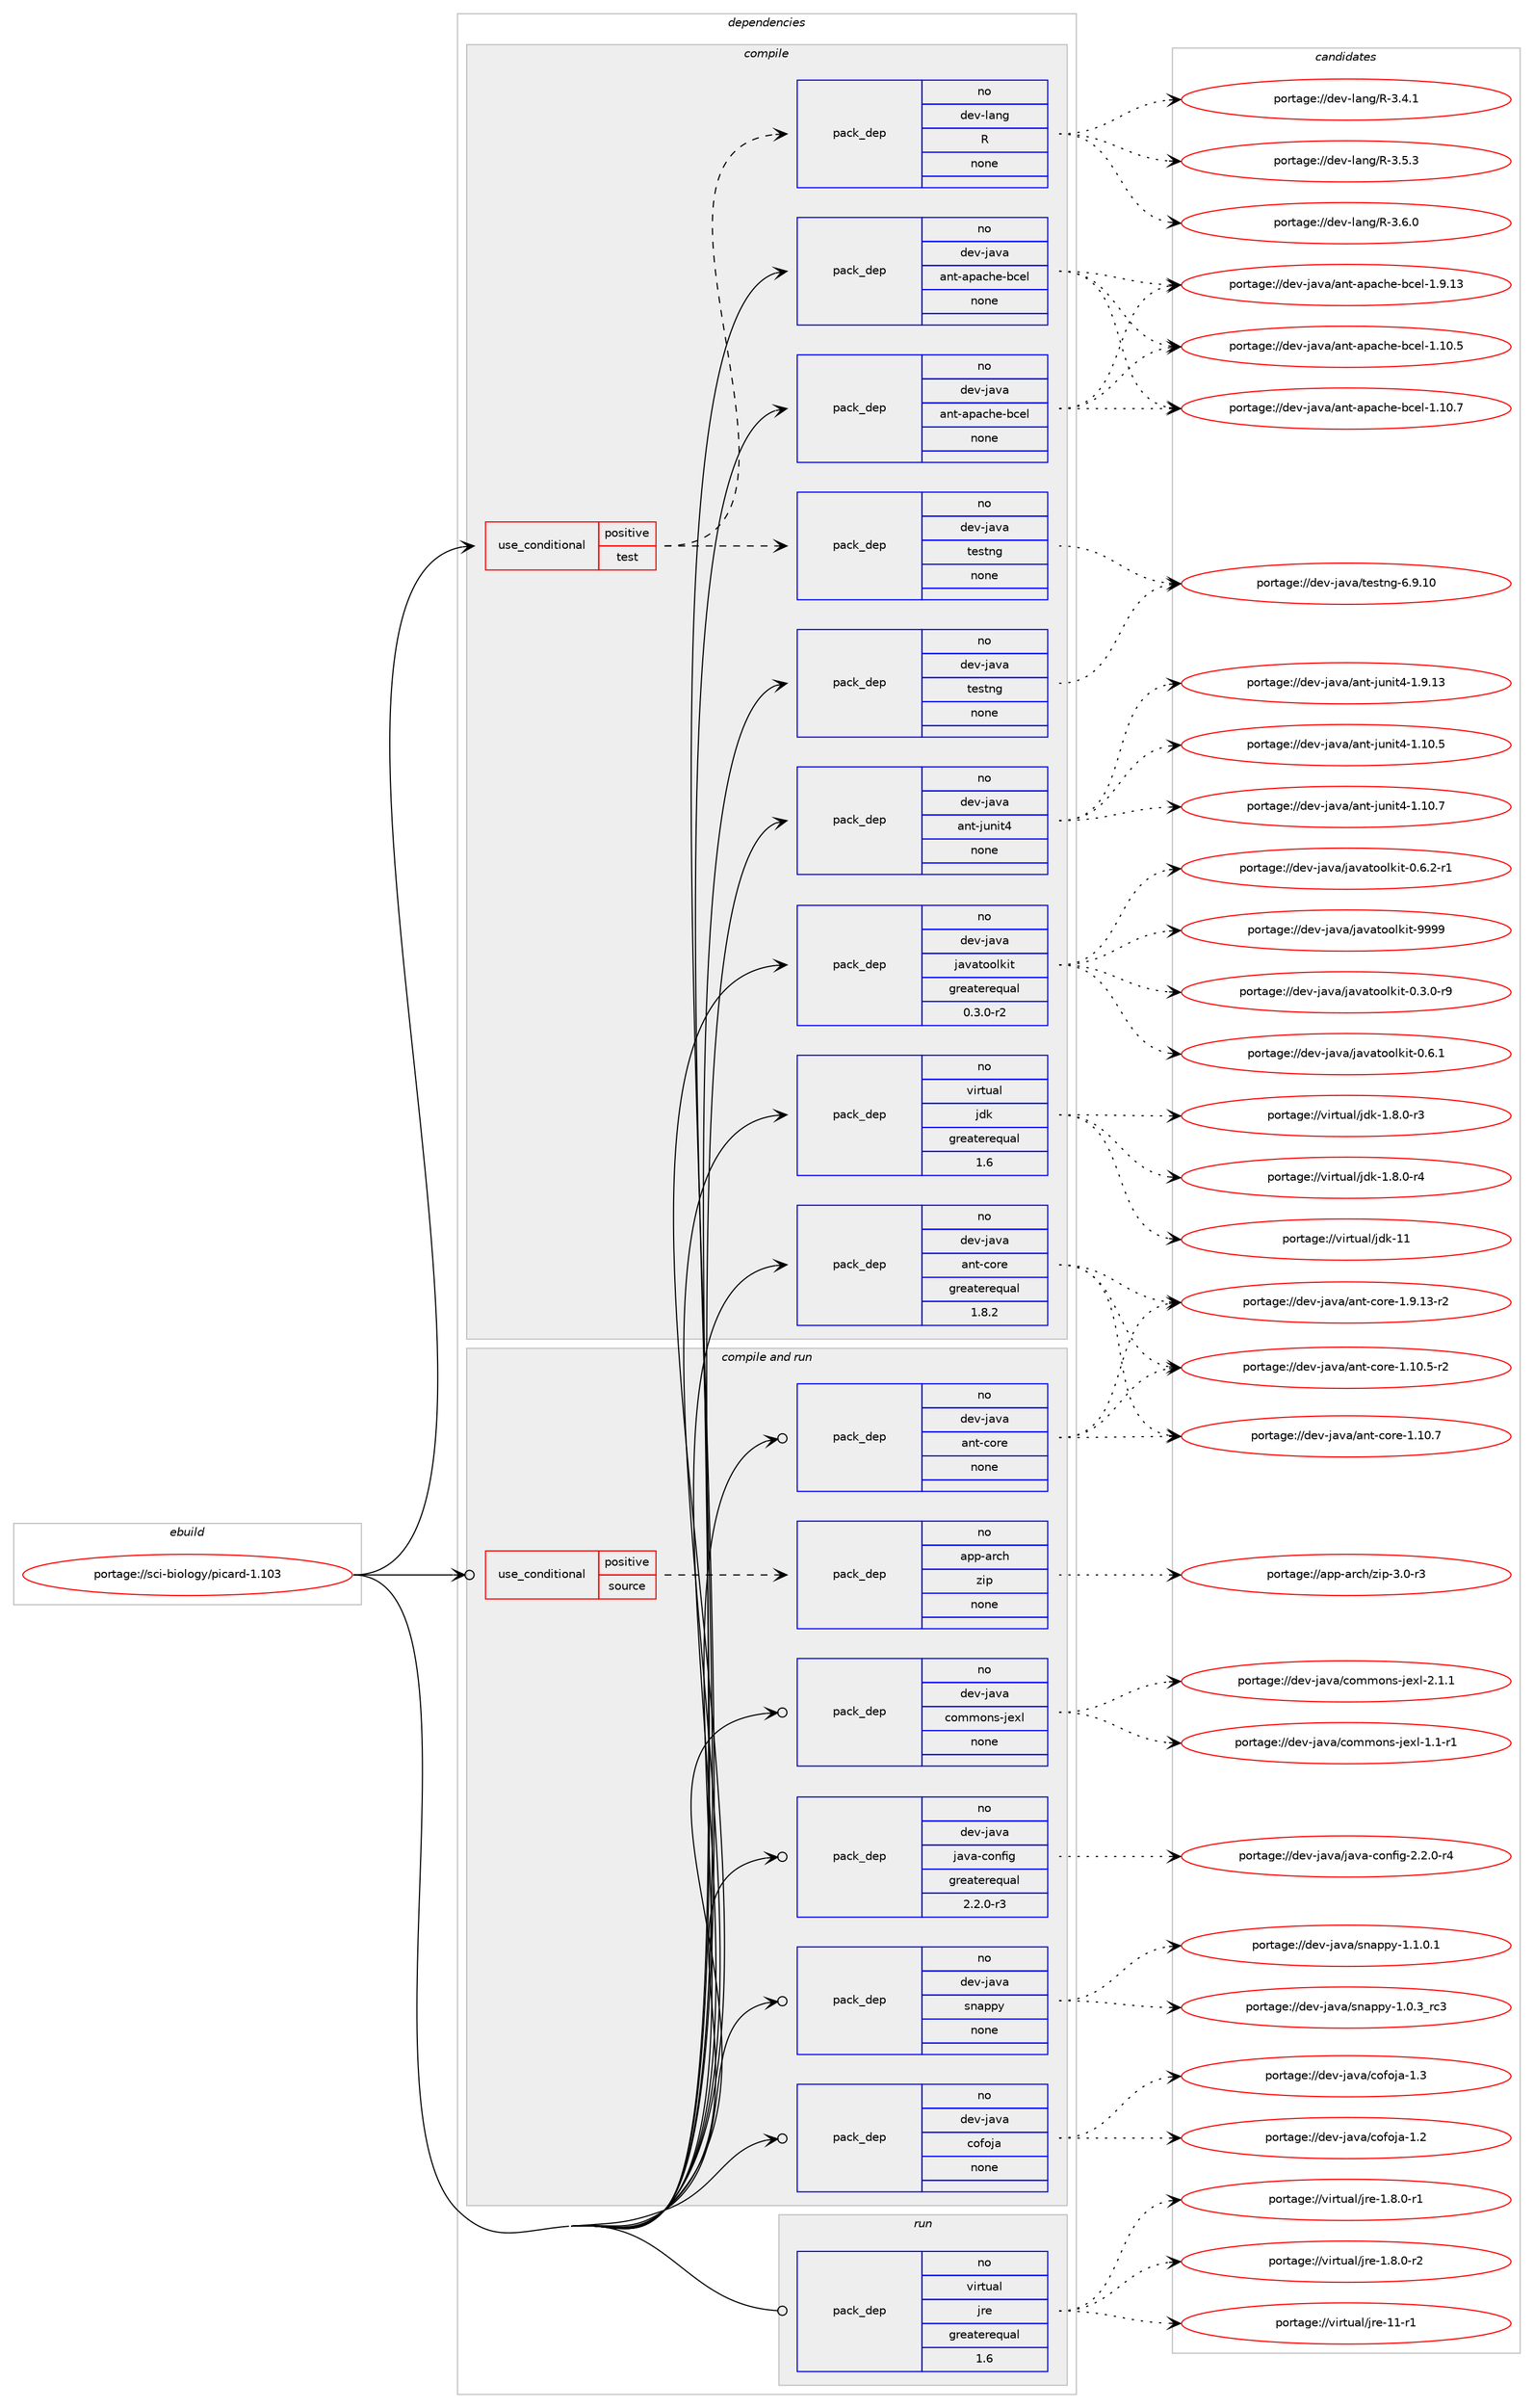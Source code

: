 digraph prolog {

# *************
# Graph options
# *************

newrank=true;
concentrate=true;
compound=true;
graph [rankdir=LR,fontname=Helvetica,fontsize=10,ranksep=1.5];#, ranksep=2.5, nodesep=0.2];
edge  [arrowhead=vee];
node  [fontname=Helvetica,fontsize=10];

# **********
# The ebuild
# **********

subgraph cluster_leftcol {
color=gray;
rank=same;
label=<<i>ebuild</i>>;
id [label="portage://sci-biology/picard-1.103", color=red, width=4, href="../sci-biology/picard-1.103.svg"];
}

# ****************
# The dependencies
# ****************

subgraph cluster_midcol {
color=gray;
label=<<i>dependencies</i>>;
subgraph cluster_compile {
fillcolor="#eeeeee";
style=filled;
label=<<i>compile</i>>;
subgraph cond95268 {
dependency383604 [label=<<TABLE BORDER="0" CELLBORDER="1" CELLSPACING="0" CELLPADDING="4"><TR><TD ROWSPAN="3" CELLPADDING="10">use_conditional</TD></TR><TR><TD>positive</TD></TR><TR><TD>test</TD></TR></TABLE>>, shape=none, color=red];
subgraph pack281857 {
dependency383605 [label=<<TABLE BORDER="0" CELLBORDER="1" CELLSPACING="0" CELLPADDING="4" WIDTH="220"><TR><TD ROWSPAN="6" CELLPADDING="30">pack_dep</TD></TR><TR><TD WIDTH="110">no</TD></TR><TR><TD>dev-java</TD></TR><TR><TD>testng</TD></TR><TR><TD>none</TD></TR><TR><TD></TD></TR></TABLE>>, shape=none, color=blue];
}
dependency383604:e -> dependency383605:w [weight=20,style="dashed",arrowhead="vee"];
subgraph pack281858 {
dependency383606 [label=<<TABLE BORDER="0" CELLBORDER="1" CELLSPACING="0" CELLPADDING="4" WIDTH="220"><TR><TD ROWSPAN="6" CELLPADDING="30">pack_dep</TD></TR><TR><TD WIDTH="110">no</TD></TR><TR><TD>dev-lang</TD></TR><TR><TD>R</TD></TR><TR><TD>none</TD></TR><TR><TD></TD></TR></TABLE>>, shape=none, color=blue];
}
dependency383604:e -> dependency383606:w [weight=20,style="dashed",arrowhead="vee"];
}
id:e -> dependency383604:w [weight=20,style="solid",arrowhead="vee"];
subgraph pack281859 {
dependency383607 [label=<<TABLE BORDER="0" CELLBORDER="1" CELLSPACING="0" CELLPADDING="4" WIDTH="220"><TR><TD ROWSPAN="6" CELLPADDING="30">pack_dep</TD></TR><TR><TD WIDTH="110">no</TD></TR><TR><TD>dev-java</TD></TR><TR><TD>ant-apache-bcel</TD></TR><TR><TD>none</TD></TR><TR><TD></TD></TR></TABLE>>, shape=none, color=blue];
}
id:e -> dependency383607:w [weight=20,style="solid",arrowhead="vee"];
subgraph pack281860 {
dependency383608 [label=<<TABLE BORDER="0" CELLBORDER="1" CELLSPACING="0" CELLPADDING="4" WIDTH="220"><TR><TD ROWSPAN="6" CELLPADDING="30">pack_dep</TD></TR><TR><TD WIDTH="110">no</TD></TR><TR><TD>dev-java</TD></TR><TR><TD>ant-apache-bcel</TD></TR><TR><TD>none</TD></TR><TR><TD></TD></TR></TABLE>>, shape=none, color=blue];
}
id:e -> dependency383608:w [weight=20,style="solid",arrowhead="vee"];
subgraph pack281861 {
dependency383609 [label=<<TABLE BORDER="0" CELLBORDER="1" CELLSPACING="0" CELLPADDING="4" WIDTH="220"><TR><TD ROWSPAN="6" CELLPADDING="30">pack_dep</TD></TR><TR><TD WIDTH="110">no</TD></TR><TR><TD>dev-java</TD></TR><TR><TD>ant-core</TD></TR><TR><TD>greaterequal</TD></TR><TR><TD>1.8.2</TD></TR></TABLE>>, shape=none, color=blue];
}
id:e -> dependency383609:w [weight=20,style="solid",arrowhead="vee"];
subgraph pack281862 {
dependency383610 [label=<<TABLE BORDER="0" CELLBORDER="1" CELLSPACING="0" CELLPADDING="4" WIDTH="220"><TR><TD ROWSPAN="6" CELLPADDING="30">pack_dep</TD></TR><TR><TD WIDTH="110">no</TD></TR><TR><TD>dev-java</TD></TR><TR><TD>ant-junit4</TD></TR><TR><TD>none</TD></TR><TR><TD></TD></TR></TABLE>>, shape=none, color=blue];
}
id:e -> dependency383610:w [weight=20,style="solid",arrowhead="vee"];
subgraph pack281863 {
dependency383611 [label=<<TABLE BORDER="0" CELLBORDER="1" CELLSPACING="0" CELLPADDING="4" WIDTH="220"><TR><TD ROWSPAN="6" CELLPADDING="30">pack_dep</TD></TR><TR><TD WIDTH="110">no</TD></TR><TR><TD>dev-java</TD></TR><TR><TD>javatoolkit</TD></TR><TR><TD>greaterequal</TD></TR><TR><TD>0.3.0-r2</TD></TR></TABLE>>, shape=none, color=blue];
}
id:e -> dependency383611:w [weight=20,style="solid",arrowhead="vee"];
subgraph pack281864 {
dependency383612 [label=<<TABLE BORDER="0" CELLBORDER="1" CELLSPACING="0" CELLPADDING="4" WIDTH="220"><TR><TD ROWSPAN="6" CELLPADDING="30">pack_dep</TD></TR><TR><TD WIDTH="110">no</TD></TR><TR><TD>dev-java</TD></TR><TR><TD>testng</TD></TR><TR><TD>none</TD></TR><TR><TD></TD></TR></TABLE>>, shape=none, color=blue];
}
id:e -> dependency383612:w [weight=20,style="solid",arrowhead="vee"];
subgraph pack281865 {
dependency383613 [label=<<TABLE BORDER="0" CELLBORDER="1" CELLSPACING="0" CELLPADDING="4" WIDTH="220"><TR><TD ROWSPAN="6" CELLPADDING="30">pack_dep</TD></TR><TR><TD WIDTH="110">no</TD></TR><TR><TD>virtual</TD></TR><TR><TD>jdk</TD></TR><TR><TD>greaterequal</TD></TR><TR><TD>1.6</TD></TR></TABLE>>, shape=none, color=blue];
}
id:e -> dependency383613:w [weight=20,style="solid",arrowhead="vee"];
}
subgraph cluster_compileandrun {
fillcolor="#eeeeee";
style=filled;
label=<<i>compile and run</i>>;
subgraph cond95269 {
dependency383614 [label=<<TABLE BORDER="0" CELLBORDER="1" CELLSPACING="0" CELLPADDING="4"><TR><TD ROWSPAN="3" CELLPADDING="10">use_conditional</TD></TR><TR><TD>positive</TD></TR><TR><TD>source</TD></TR></TABLE>>, shape=none, color=red];
subgraph pack281866 {
dependency383615 [label=<<TABLE BORDER="0" CELLBORDER="1" CELLSPACING="0" CELLPADDING="4" WIDTH="220"><TR><TD ROWSPAN="6" CELLPADDING="30">pack_dep</TD></TR><TR><TD WIDTH="110">no</TD></TR><TR><TD>app-arch</TD></TR><TR><TD>zip</TD></TR><TR><TD>none</TD></TR><TR><TD></TD></TR></TABLE>>, shape=none, color=blue];
}
dependency383614:e -> dependency383615:w [weight=20,style="dashed",arrowhead="vee"];
}
id:e -> dependency383614:w [weight=20,style="solid",arrowhead="odotvee"];
subgraph pack281867 {
dependency383616 [label=<<TABLE BORDER="0" CELLBORDER="1" CELLSPACING="0" CELLPADDING="4" WIDTH="220"><TR><TD ROWSPAN="6" CELLPADDING="30">pack_dep</TD></TR><TR><TD WIDTH="110">no</TD></TR><TR><TD>dev-java</TD></TR><TR><TD>ant-core</TD></TR><TR><TD>none</TD></TR><TR><TD></TD></TR></TABLE>>, shape=none, color=blue];
}
id:e -> dependency383616:w [weight=20,style="solid",arrowhead="odotvee"];
subgraph pack281868 {
dependency383617 [label=<<TABLE BORDER="0" CELLBORDER="1" CELLSPACING="0" CELLPADDING="4" WIDTH="220"><TR><TD ROWSPAN="6" CELLPADDING="30">pack_dep</TD></TR><TR><TD WIDTH="110">no</TD></TR><TR><TD>dev-java</TD></TR><TR><TD>cofoja</TD></TR><TR><TD>none</TD></TR><TR><TD></TD></TR></TABLE>>, shape=none, color=blue];
}
id:e -> dependency383617:w [weight=20,style="solid",arrowhead="odotvee"];
subgraph pack281869 {
dependency383618 [label=<<TABLE BORDER="0" CELLBORDER="1" CELLSPACING="0" CELLPADDING="4" WIDTH="220"><TR><TD ROWSPAN="6" CELLPADDING="30">pack_dep</TD></TR><TR><TD WIDTH="110">no</TD></TR><TR><TD>dev-java</TD></TR><TR><TD>commons-jexl</TD></TR><TR><TD>none</TD></TR><TR><TD></TD></TR></TABLE>>, shape=none, color=blue];
}
id:e -> dependency383618:w [weight=20,style="solid",arrowhead="odotvee"];
subgraph pack281870 {
dependency383619 [label=<<TABLE BORDER="0" CELLBORDER="1" CELLSPACING="0" CELLPADDING="4" WIDTH="220"><TR><TD ROWSPAN="6" CELLPADDING="30">pack_dep</TD></TR><TR><TD WIDTH="110">no</TD></TR><TR><TD>dev-java</TD></TR><TR><TD>java-config</TD></TR><TR><TD>greaterequal</TD></TR><TR><TD>2.2.0-r3</TD></TR></TABLE>>, shape=none, color=blue];
}
id:e -> dependency383619:w [weight=20,style="solid",arrowhead="odotvee"];
subgraph pack281871 {
dependency383620 [label=<<TABLE BORDER="0" CELLBORDER="1" CELLSPACING="0" CELLPADDING="4" WIDTH="220"><TR><TD ROWSPAN="6" CELLPADDING="30">pack_dep</TD></TR><TR><TD WIDTH="110">no</TD></TR><TR><TD>dev-java</TD></TR><TR><TD>snappy</TD></TR><TR><TD>none</TD></TR><TR><TD></TD></TR></TABLE>>, shape=none, color=blue];
}
id:e -> dependency383620:w [weight=20,style="solid",arrowhead="odotvee"];
}
subgraph cluster_run {
fillcolor="#eeeeee";
style=filled;
label=<<i>run</i>>;
subgraph pack281872 {
dependency383621 [label=<<TABLE BORDER="0" CELLBORDER="1" CELLSPACING="0" CELLPADDING="4" WIDTH="220"><TR><TD ROWSPAN="6" CELLPADDING="30">pack_dep</TD></TR><TR><TD WIDTH="110">no</TD></TR><TR><TD>virtual</TD></TR><TR><TD>jre</TD></TR><TR><TD>greaterequal</TD></TR><TR><TD>1.6</TD></TR></TABLE>>, shape=none, color=blue];
}
id:e -> dependency383621:w [weight=20,style="solid",arrowhead="odot"];
}
}

# **************
# The candidates
# **************

subgraph cluster_choices {
rank=same;
color=gray;
label=<<i>candidates</i>>;

subgraph choice281857 {
color=black;
nodesep=1;
choiceportage1001011184510697118974711610111511611010345544657464948 [label="portage://dev-java/testng-6.9.10", color=red, width=4,href="../dev-java/testng-6.9.10.svg"];
dependency383605:e -> choiceportage1001011184510697118974711610111511611010345544657464948:w [style=dotted,weight="100"];
}
subgraph choice281858 {
color=black;
nodesep=1;
choiceportage10010111845108971101034782455146524649 [label="portage://dev-lang/R-3.4.1", color=red, width=4,href="../dev-lang/R-3.4.1.svg"];
choiceportage10010111845108971101034782455146534651 [label="portage://dev-lang/R-3.5.3", color=red, width=4,href="../dev-lang/R-3.5.3.svg"];
choiceportage10010111845108971101034782455146544648 [label="portage://dev-lang/R-3.6.0", color=red, width=4,href="../dev-lang/R-3.6.0.svg"];
dependency383606:e -> choiceportage10010111845108971101034782455146524649:w [style=dotted,weight="100"];
dependency383606:e -> choiceportage10010111845108971101034782455146534651:w [style=dotted,weight="100"];
dependency383606:e -> choiceportage10010111845108971101034782455146544648:w [style=dotted,weight="100"];
}
subgraph choice281859 {
color=black;
nodesep=1;
choiceportage10010111845106971189747971101164597112979910410145989910110845494649484653 [label="portage://dev-java/ant-apache-bcel-1.10.5", color=red, width=4,href="../dev-java/ant-apache-bcel-1.10.5.svg"];
choiceportage10010111845106971189747971101164597112979910410145989910110845494649484655 [label="portage://dev-java/ant-apache-bcel-1.10.7", color=red, width=4,href="../dev-java/ant-apache-bcel-1.10.7.svg"];
choiceportage10010111845106971189747971101164597112979910410145989910110845494657464951 [label="portage://dev-java/ant-apache-bcel-1.9.13", color=red, width=4,href="../dev-java/ant-apache-bcel-1.9.13.svg"];
dependency383607:e -> choiceportage10010111845106971189747971101164597112979910410145989910110845494649484653:w [style=dotted,weight="100"];
dependency383607:e -> choiceportage10010111845106971189747971101164597112979910410145989910110845494649484655:w [style=dotted,weight="100"];
dependency383607:e -> choiceportage10010111845106971189747971101164597112979910410145989910110845494657464951:w [style=dotted,weight="100"];
}
subgraph choice281860 {
color=black;
nodesep=1;
choiceportage10010111845106971189747971101164597112979910410145989910110845494649484653 [label="portage://dev-java/ant-apache-bcel-1.10.5", color=red, width=4,href="../dev-java/ant-apache-bcel-1.10.5.svg"];
choiceportage10010111845106971189747971101164597112979910410145989910110845494649484655 [label="portage://dev-java/ant-apache-bcel-1.10.7", color=red, width=4,href="../dev-java/ant-apache-bcel-1.10.7.svg"];
choiceportage10010111845106971189747971101164597112979910410145989910110845494657464951 [label="portage://dev-java/ant-apache-bcel-1.9.13", color=red, width=4,href="../dev-java/ant-apache-bcel-1.9.13.svg"];
dependency383608:e -> choiceportage10010111845106971189747971101164597112979910410145989910110845494649484653:w [style=dotted,weight="100"];
dependency383608:e -> choiceportage10010111845106971189747971101164597112979910410145989910110845494649484655:w [style=dotted,weight="100"];
dependency383608:e -> choiceportage10010111845106971189747971101164597112979910410145989910110845494657464951:w [style=dotted,weight="100"];
}
subgraph choice281861 {
color=black;
nodesep=1;
choiceportage10010111845106971189747971101164599111114101454946494846534511450 [label="portage://dev-java/ant-core-1.10.5-r2", color=red, width=4,href="../dev-java/ant-core-1.10.5-r2.svg"];
choiceportage1001011184510697118974797110116459911111410145494649484655 [label="portage://dev-java/ant-core-1.10.7", color=red, width=4,href="../dev-java/ant-core-1.10.7.svg"];
choiceportage10010111845106971189747971101164599111114101454946574649514511450 [label="portage://dev-java/ant-core-1.9.13-r2", color=red, width=4,href="../dev-java/ant-core-1.9.13-r2.svg"];
dependency383609:e -> choiceportage10010111845106971189747971101164599111114101454946494846534511450:w [style=dotted,weight="100"];
dependency383609:e -> choiceportage1001011184510697118974797110116459911111410145494649484655:w [style=dotted,weight="100"];
dependency383609:e -> choiceportage10010111845106971189747971101164599111114101454946574649514511450:w [style=dotted,weight="100"];
}
subgraph choice281862 {
color=black;
nodesep=1;
choiceportage1001011184510697118974797110116451061171101051165245494649484653 [label="portage://dev-java/ant-junit4-1.10.5", color=red, width=4,href="../dev-java/ant-junit4-1.10.5.svg"];
choiceportage1001011184510697118974797110116451061171101051165245494649484655 [label="portage://dev-java/ant-junit4-1.10.7", color=red, width=4,href="../dev-java/ant-junit4-1.10.7.svg"];
choiceportage1001011184510697118974797110116451061171101051165245494657464951 [label="portage://dev-java/ant-junit4-1.9.13", color=red, width=4,href="../dev-java/ant-junit4-1.9.13.svg"];
dependency383610:e -> choiceportage1001011184510697118974797110116451061171101051165245494649484653:w [style=dotted,weight="100"];
dependency383610:e -> choiceportage1001011184510697118974797110116451061171101051165245494649484655:w [style=dotted,weight="100"];
dependency383610:e -> choiceportage1001011184510697118974797110116451061171101051165245494657464951:w [style=dotted,weight="100"];
}
subgraph choice281863 {
color=black;
nodesep=1;
choiceportage1001011184510697118974710697118971161111111081071051164548465146484511457 [label="portage://dev-java/javatoolkit-0.3.0-r9", color=red, width=4,href="../dev-java/javatoolkit-0.3.0-r9.svg"];
choiceportage100101118451069711897471069711897116111111108107105116454846544649 [label="portage://dev-java/javatoolkit-0.6.1", color=red, width=4,href="../dev-java/javatoolkit-0.6.1.svg"];
choiceportage1001011184510697118974710697118971161111111081071051164548465446504511449 [label="portage://dev-java/javatoolkit-0.6.2-r1", color=red, width=4,href="../dev-java/javatoolkit-0.6.2-r1.svg"];
choiceportage1001011184510697118974710697118971161111111081071051164557575757 [label="portage://dev-java/javatoolkit-9999", color=red, width=4,href="../dev-java/javatoolkit-9999.svg"];
dependency383611:e -> choiceportage1001011184510697118974710697118971161111111081071051164548465146484511457:w [style=dotted,weight="100"];
dependency383611:e -> choiceportage100101118451069711897471069711897116111111108107105116454846544649:w [style=dotted,weight="100"];
dependency383611:e -> choiceportage1001011184510697118974710697118971161111111081071051164548465446504511449:w [style=dotted,weight="100"];
dependency383611:e -> choiceportage1001011184510697118974710697118971161111111081071051164557575757:w [style=dotted,weight="100"];
}
subgraph choice281864 {
color=black;
nodesep=1;
choiceportage1001011184510697118974711610111511611010345544657464948 [label="portage://dev-java/testng-6.9.10", color=red, width=4,href="../dev-java/testng-6.9.10.svg"];
dependency383612:e -> choiceportage1001011184510697118974711610111511611010345544657464948:w [style=dotted,weight="100"];
}
subgraph choice281865 {
color=black;
nodesep=1;
choiceportage11810511411611797108471061001074549465646484511451 [label="portage://virtual/jdk-1.8.0-r3", color=red, width=4,href="../virtual/jdk-1.8.0-r3.svg"];
choiceportage11810511411611797108471061001074549465646484511452 [label="portage://virtual/jdk-1.8.0-r4", color=red, width=4,href="../virtual/jdk-1.8.0-r4.svg"];
choiceportage1181051141161179710847106100107454949 [label="portage://virtual/jdk-11", color=red, width=4,href="../virtual/jdk-11.svg"];
dependency383613:e -> choiceportage11810511411611797108471061001074549465646484511451:w [style=dotted,weight="100"];
dependency383613:e -> choiceportage11810511411611797108471061001074549465646484511452:w [style=dotted,weight="100"];
dependency383613:e -> choiceportage1181051141161179710847106100107454949:w [style=dotted,weight="100"];
}
subgraph choice281866 {
color=black;
nodesep=1;
choiceportage9711211245971149910447122105112455146484511451 [label="portage://app-arch/zip-3.0-r3", color=red, width=4,href="../app-arch/zip-3.0-r3.svg"];
dependency383615:e -> choiceportage9711211245971149910447122105112455146484511451:w [style=dotted,weight="100"];
}
subgraph choice281867 {
color=black;
nodesep=1;
choiceportage10010111845106971189747971101164599111114101454946494846534511450 [label="portage://dev-java/ant-core-1.10.5-r2", color=red, width=4,href="../dev-java/ant-core-1.10.5-r2.svg"];
choiceportage1001011184510697118974797110116459911111410145494649484655 [label="portage://dev-java/ant-core-1.10.7", color=red, width=4,href="../dev-java/ant-core-1.10.7.svg"];
choiceportage10010111845106971189747971101164599111114101454946574649514511450 [label="portage://dev-java/ant-core-1.9.13-r2", color=red, width=4,href="../dev-java/ant-core-1.9.13-r2.svg"];
dependency383616:e -> choiceportage10010111845106971189747971101164599111114101454946494846534511450:w [style=dotted,weight="100"];
dependency383616:e -> choiceportage1001011184510697118974797110116459911111410145494649484655:w [style=dotted,weight="100"];
dependency383616:e -> choiceportage10010111845106971189747971101164599111114101454946574649514511450:w [style=dotted,weight="100"];
}
subgraph choice281868 {
color=black;
nodesep=1;
choiceportage10010111845106971189747991111021111069745494650 [label="portage://dev-java/cofoja-1.2", color=red, width=4,href="../dev-java/cofoja-1.2.svg"];
choiceportage10010111845106971189747991111021111069745494651 [label="portage://dev-java/cofoja-1.3", color=red, width=4,href="../dev-java/cofoja-1.3.svg"];
dependency383617:e -> choiceportage10010111845106971189747991111021111069745494650:w [style=dotted,weight="100"];
dependency383617:e -> choiceportage10010111845106971189747991111021111069745494651:w [style=dotted,weight="100"];
}
subgraph choice281869 {
color=black;
nodesep=1;
choiceportage100101118451069711897479911110910911111011545106101120108454946494511449 [label="portage://dev-java/commons-jexl-1.1-r1", color=red, width=4,href="../dev-java/commons-jexl-1.1-r1.svg"];
choiceportage100101118451069711897479911110910911111011545106101120108455046494649 [label="portage://dev-java/commons-jexl-2.1.1", color=red, width=4,href="../dev-java/commons-jexl-2.1.1.svg"];
dependency383618:e -> choiceportage100101118451069711897479911110910911111011545106101120108454946494511449:w [style=dotted,weight="100"];
dependency383618:e -> choiceportage100101118451069711897479911110910911111011545106101120108455046494649:w [style=dotted,weight="100"];
}
subgraph choice281870 {
color=black;
nodesep=1;
choiceportage10010111845106971189747106971189745991111101021051034550465046484511452 [label="portage://dev-java/java-config-2.2.0-r4", color=red, width=4,href="../dev-java/java-config-2.2.0-r4.svg"];
dependency383619:e -> choiceportage10010111845106971189747106971189745991111101021051034550465046484511452:w [style=dotted,weight="100"];
}
subgraph choice281871 {
color=black;
nodesep=1;
choiceportage1001011184510697118974711511097112112121454946484651951149951 [label="portage://dev-java/snappy-1.0.3_rc3", color=red, width=4,href="../dev-java/snappy-1.0.3_rc3.svg"];
choiceportage10010111845106971189747115110971121121214549464946484649 [label="portage://dev-java/snappy-1.1.0.1", color=red, width=4,href="../dev-java/snappy-1.1.0.1.svg"];
dependency383620:e -> choiceportage1001011184510697118974711511097112112121454946484651951149951:w [style=dotted,weight="100"];
dependency383620:e -> choiceportage10010111845106971189747115110971121121214549464946484649:w [style=dotted,weight="100"];
}
subgraph choice281872 {
color=black;
nodesep=1;
choiceportage11810511411611797108471061141014549465646484511449 [label="portage://virtual/jre-1.8.0-r1", color=red, width=4,href="../virtual/jre-1.8.0-r1.svg"];
choiceportage11810511411611797108471061141014549465646484511450 [label="portage://virtual/jre-1.8.0-r2", color=red, width=4,href="../virtual/jre-1.8.0-r2.svg"];
choiceportage11810511411611797108471061141014549494511449 [label="portage://virtual/jre-11-r1", color=red, width=4,href="../virtual/jre-11-r1.svg"];
dependency383621:e -> choiceportage11810511411611797108471061141014549465646484511449:w [style=dotted,weight="100"];
dependency383621:e -> choiceportage11810511411611797108471061141014549465646484511450:w [style=dotted,weight="100"];
dependency383621:e -> choiceportage11810511411611797108471061141014549494511449:w [style=dotted,weight="100"];
}
}

}
